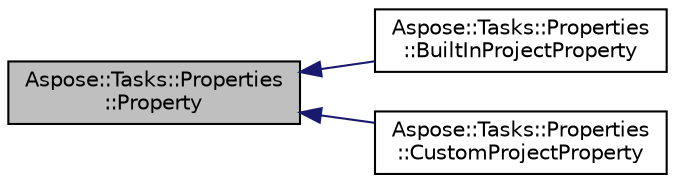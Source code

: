 digraph "Aspose::Tasks::Properties::Property"
{
 // LATEX_PDF_SIZE
  edge [fontname="Helvetica",fontsize="10",labelfontname="Helvetica",labelfontsize="10"];
  node [fontname="Helvetica",fontsize="10",shape=record];
  rankdir="LR";
  Node1 [label="Aspose::Tasks::Properties\l::Property",height=0.2,width=0.4,color="black", fillcolor="grey75", style="filled", fontcolor="black",tooltip="Represents a base class of a property."];
  Node1 -> Node2 [dir="back",color="midnightblue",fontsize="10",style="solid",fontname="Helvetica"];
  Node2 [label="Aspose::Tasks::Properties\l::BuiltInProjectProperty",height=0.2,width=0.4,color="black", fillcolor="white", style="filled",URL="$class_aspose_1_1_tasks_1_1_properties_1_1_built_in_project_property.html",tooltip="Represents a built-in property."];
  Node1 -> Node3 [dir="back",color="midnightblue",fontsize="10",style="solid",fontname="Helvetica"];
  Node3 [label="Aspose::Tasks::Properties\l::CustomProjectProperty",height=0.2,width=0.4,color="black", fillcolor="white", style="filled",URL="$class_aspose_1_1_tasks_1_1_properties_1_1_custom_project_property.html",tooltip="Represents a custom property."];
}

